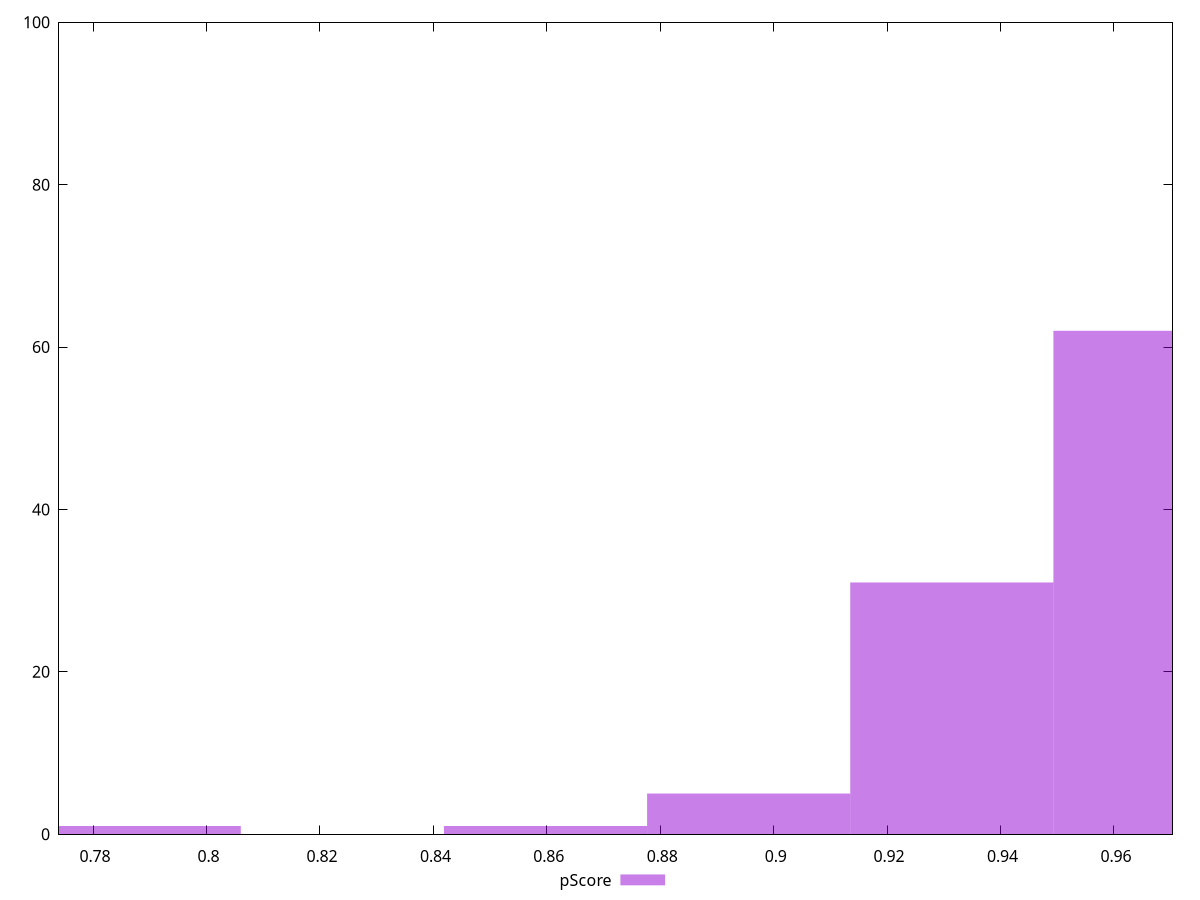reset

$pScore <<EOF
0.7881272762241739 1
0.967247111729668 62
0.9314231446285692 31
0.8955991775274704 5
0.8597752104263716 1
EOF

set key outside below
set boxwidth 0.035823967101098815
set xrange [0.7739833107771797:0.9703353747088355]
set yrange [0:100]
set trange [0:100]
set style fill transparent solid 0.5 noborder
set terminal svg size 640, 490 enhanced background rgb 'white'
set output "report_00026_2021-02-22T21:38:55.199Z/mainthread-work-breakdown/samples/pages+cached/pScore/histogram.svg"

plot $pScore title "pScore" with boxes

reset
